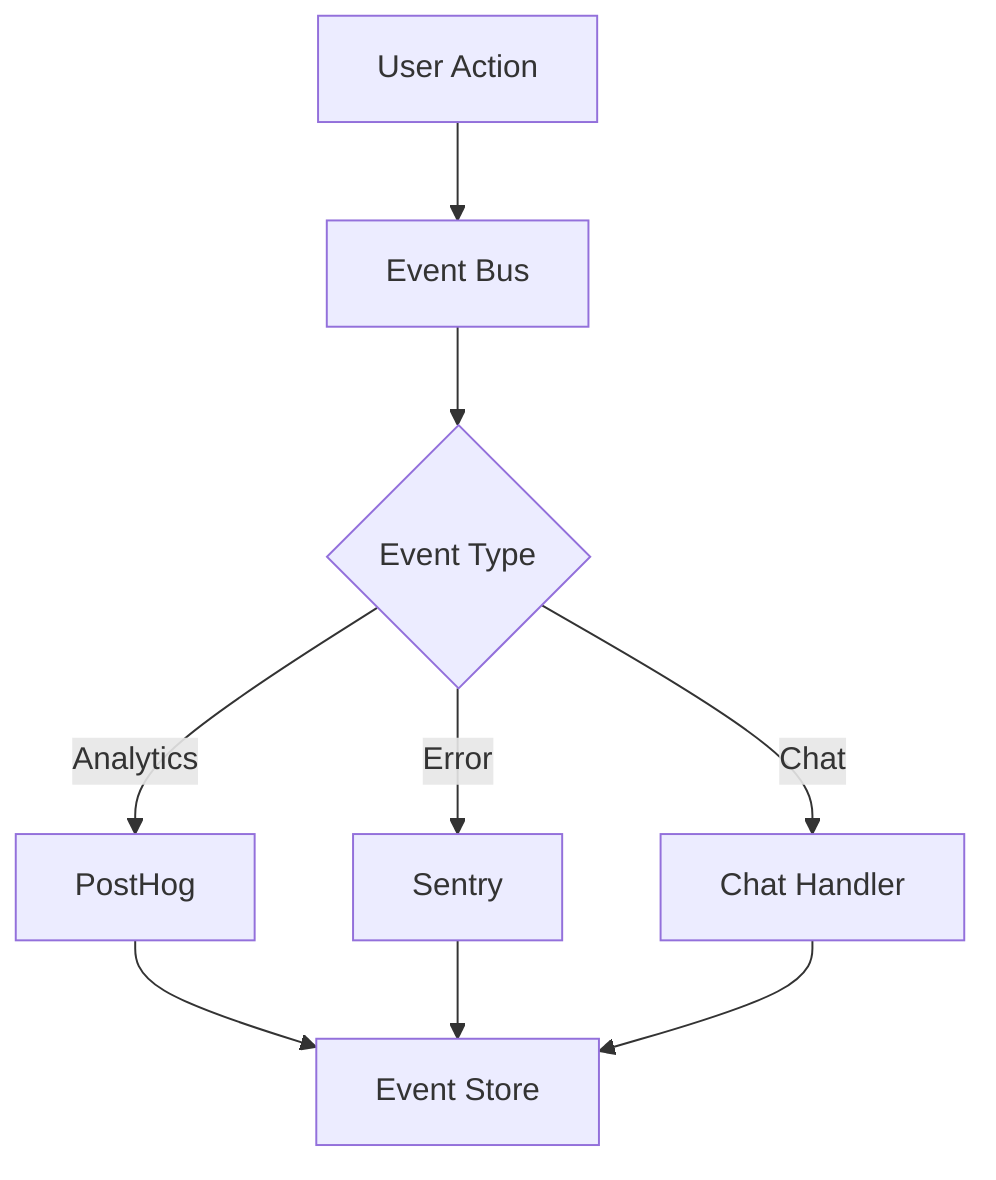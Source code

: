 graph TD
    A[User Action] --> B[Event Bus]
    B --> C{Event Type}
    C -->|Analytics| D[PostHog]
    C -->|Error| E[Sentry]
    C -->|Chat| F[Chat Handler]
    D --> G[Event Store]
    E --> G
    F --> G